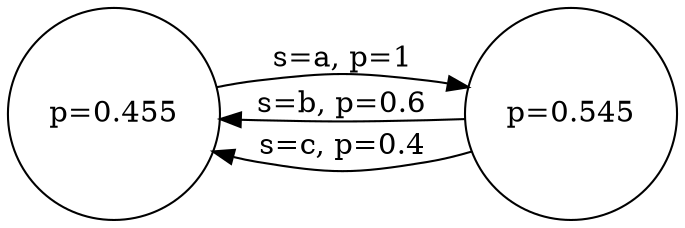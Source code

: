 digraph G {
rankdir=LR;
node [shape = circle];
0 [label="p=0.455"]
0 -> 1 [label="s=a, p=1"];
1 [label="p=0.545"]
1 -> 0 [label="s=b, p=0.6"];
1 -> 0 [label="s=c, p=0.4"];
}
